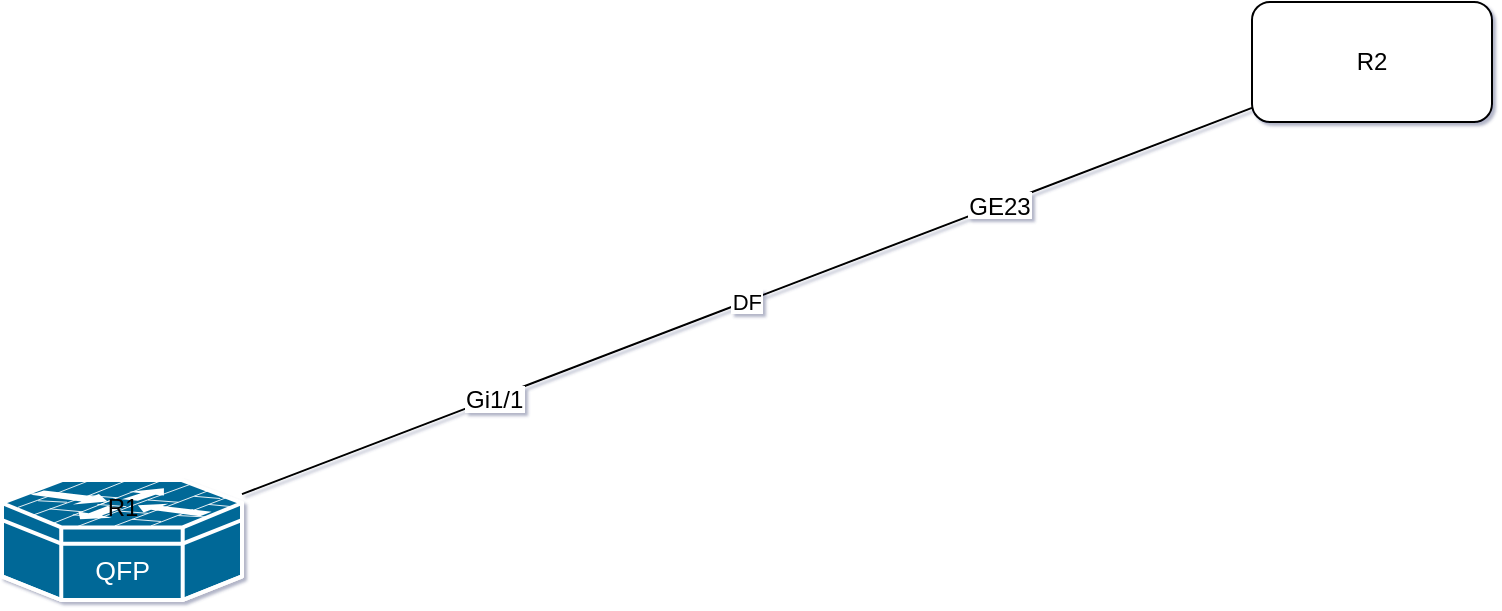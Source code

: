 <mxfile type="device" compressed="false">
    <diagram id="Page-1" name="Page-1">
      <mxGraphModel dx="1360" dy="864" grid="1" gridSize="10" guides="1" tooltips="1" connect="1" arrows="1" fold="1" page="1" pageScale="1" pageWidth="827" pageHeight="1169" math="0" shadow="1">
        <root>
          <mxCell id="0" />   
          <mxCell id="1" parent="0" />
        <object id="R1" label="R1">
      <mxCell style="shape=mxgraph.cisco.misc.asr_1000_series;html=1;pointerEvents=1; dashed=0;fillColor=#036897;strokeColor=#ffffff;strokeWidth=2; verticalLabelPosition=bottom;verticalAlign=top;align=center; outlineConnect=0;  " vertex="1" parent="1">
          <mxGeometry x="248" y="239" width="120" height="60" as="geometry" />
      </mxCell>
    </object><object id="R2" label="R2">
      <mxCell style="rounded=1;whiteSpace=wrap;html=1;" vertex="1" parent="1">
          <mxGeometry x="873" y="0" width="120" height="60" as="geometry" />
      </mxCell>
    </object><mxCell id="357273fb7cd4908bfb7a68c35aaafbb1-src" value="Gi1/1" style="labelBackgroundColor=#ffffff;;" vertex="1" connectable="0" parent="357273fb7cd4908bfb7a68c35aaafbb1">
      <mxGeometry x="-0.5" relative="1" as="geometry">
        <mxPoint as="offset" />
      </mxGeometry>
    </mxCell><mxCell id="357273fb7cd4908bfb7a68c35aaafbb1-trgt" value="GE23" style="labelBackgroundColor=#ffffff;;" vertex="1" connectable="0" parent="357273fb7cd4908bfb7a68c35aaafbb1">
      <mxGeometry x="0.5" relative="-1" as="geometry">
        <mxPoint as="offset" />
      </mxGeometry>
    </mxCell><object id="357273fb7cd4908bfb7a68c35aaafbb1" label="DF" src_label="Gi1/1" trgt_label="GE23" source="R1" target="R2">
      <mxCell style="endArrow=none;" edge="1" parent="1" source="R1" target="R2">
          <mxGeometry relative="1" as="geometry" />
      </mxCell>
    </object></root>
      </mxGraphModel>
    </diagram></mxfile>